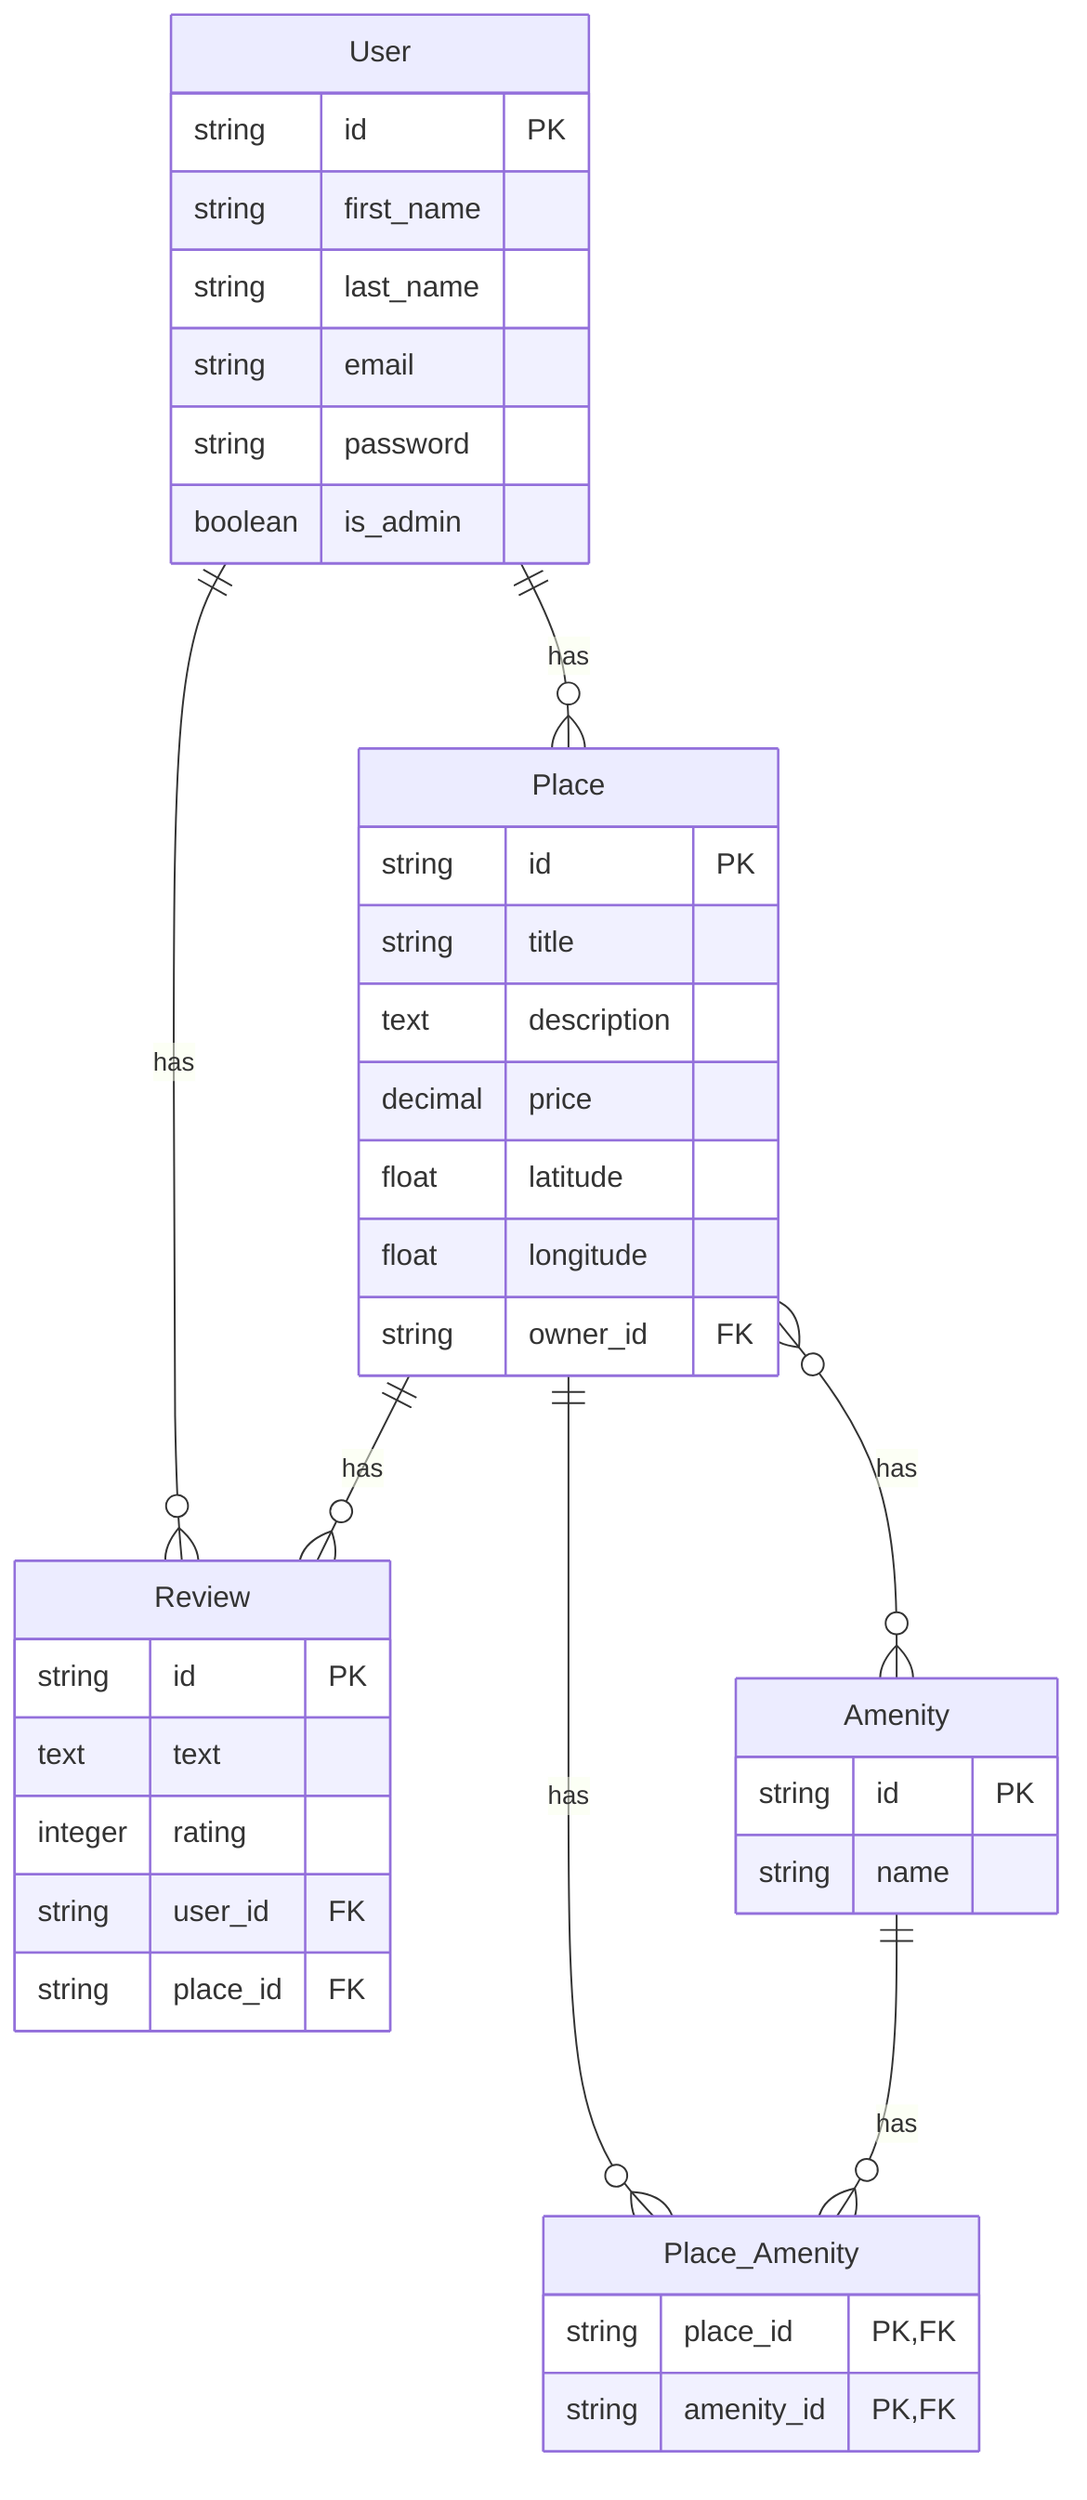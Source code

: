 erDiagram
    User {
        string id PK
        string first_name
        string last_name
        string email
        string password
        boolean is_admin
    }

    Place {
        string id PK
        string title
        text description
        decimal price
        float latitude
        float longitude
        string owner_id FK
    }

    Review {
        string id PK
        text text
        integer rating
        string user_id FK
        string place_id FK
    }

    Amenity {
        string id PK
        string name
    }

    Place_Amenity {
        string place_id PK,FK
        string amenity_id PK,FK
    }

    User ||--o{ Review : "has"
    User ||--o{ Place : "has"
    Place ||--o{ Review : "has"
    Place }o--o{ Amenity : "has"
    Place ||--o{ Place_Amenity : "has"
    Amenity ||--o{ Place_Amenity : "has"